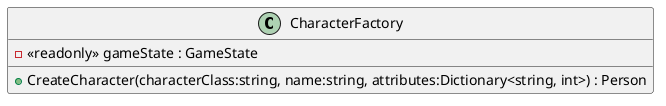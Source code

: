 @startuml
class CharacterFactory {
    - <<readonly>> gameState : GameState
    + CreateCharacter(characterClass:string, name:string, attributes:Dictionary<string, int>) : Person
}
@enduml
